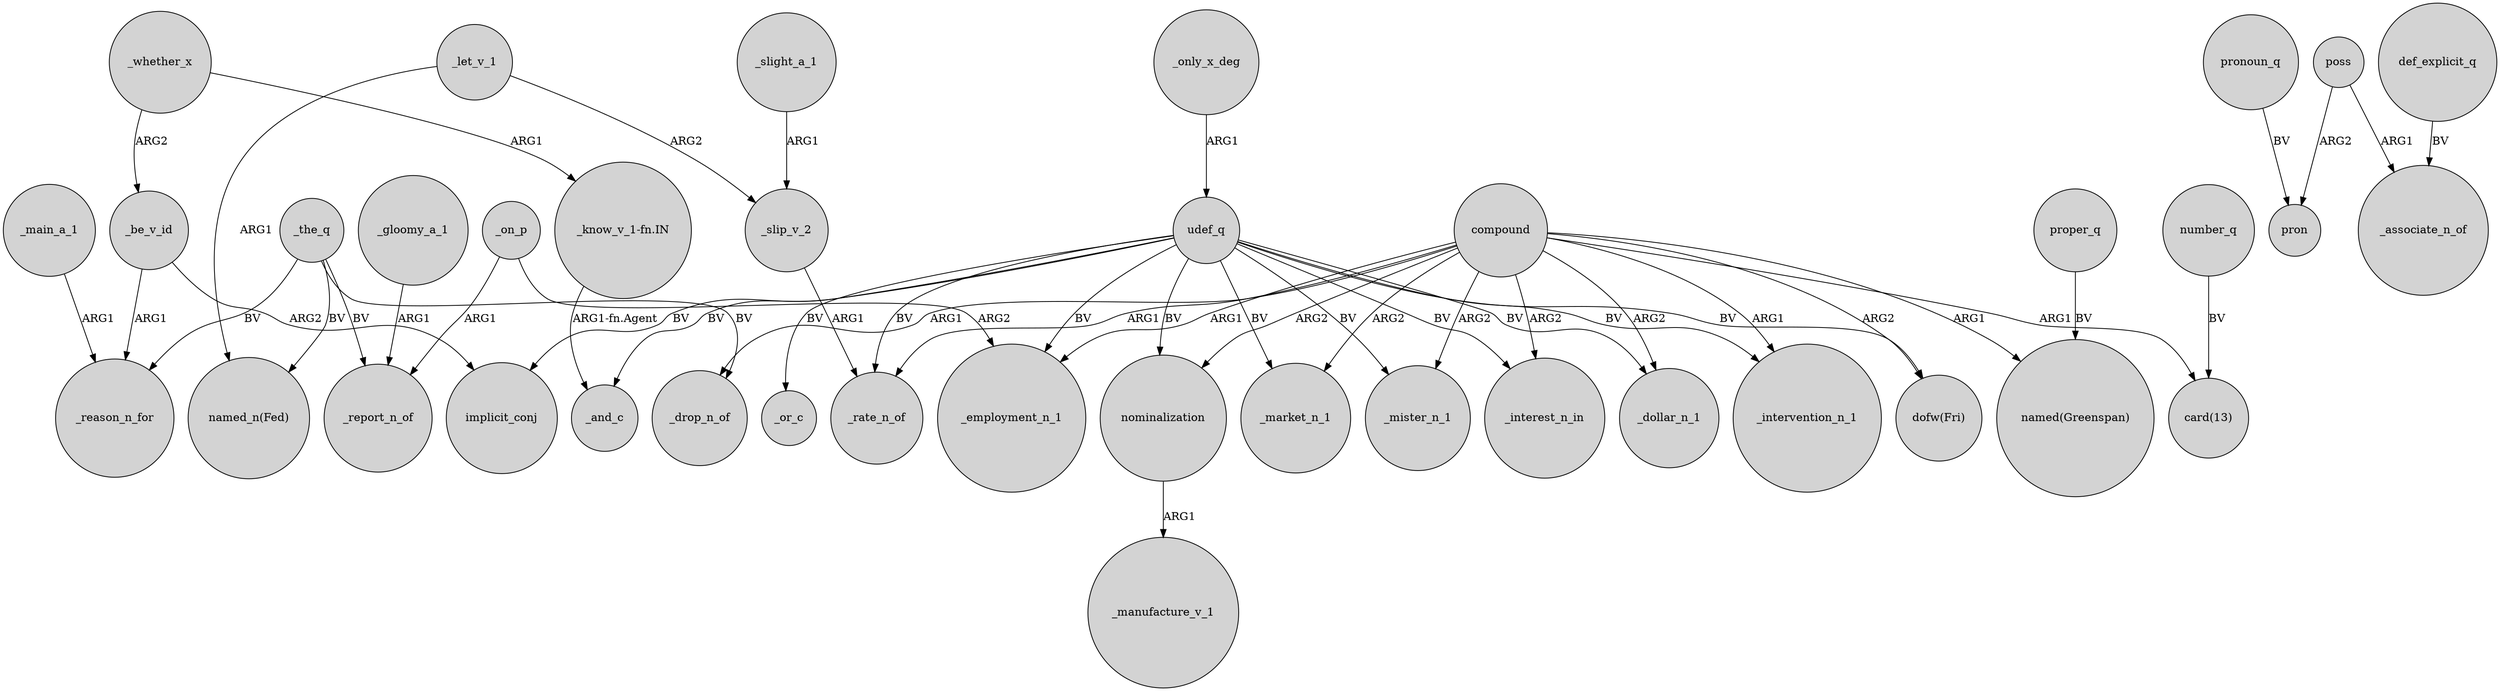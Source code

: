 digraph {
	node [shape=circle style=filled]
	_slip_v_2 -> _rate_n_of [label=ARG1]
	compound -> _market_n_1 [label=ARG2]
	_only_x_deg -> udef_q [label=ARG1]
	_be_v_id -> _reason_n_for [label=ARG1]
	_the_q -> "named_n(Fed)" [label=BV]
	_on_p -> _employment_n_1 [label=ARG2]
	udef_q -> _intervention_n_1 [label=BV]
	poss -> pron [label=ARG2]
	udef_q -> _employment_n_1 [label=BV]
	proper_q -> "named(Greenspan)" [label=BV]
	number_q -> "card(13)" [label=BV]
	compound -> _mister_n_1 [label=ARG2]
	_gloomy_a_1 -> _report_n_of [label=ARG1]
	compound -> _rate_n_of [label=ARG1]
	_let_v_1 -> "named_n(Fed)" [label=ARG1]
	udef_q -> _mister_n_1 [label=BV]
	nominalization -> _manufacture_v_1 [label=ARG1]
	compound -> _drop_n_of [label=ARG1]
	udef_q -> _rate_n_of [label=BV]
	_main_a_1 -> _reason_n_for [label=ARG1]
	_be_v_id -> implicit_conj [label=ARG2]
	udef_q -> _interest_n_in [label=BV]
	compound -> nominalization [label=ARG2]
	compound -> _employment_n_1 [label=ARG1]
	udef_q -> _market_n_1 [label=BV]
	udef_q -> _or_c [label=BV]
	udef_q -> implicit_conj [label=BV]
	compound -> _interest_n_in [label=ARG2]
	compound -> "card(13)" [label=ARG1]
	def_explicit_q -> _associate_n_of [label=BV]
	_whether_x -> _be_v_id [label=ARG2]
	pronoun_q -> pron [label=BV]
	udef_q -> "dofw(Fri)" [label=BV]
	"_know_v_1-fn.IN" -> _and_c [label="ARG1-fn.Agent"]
	compound -> "named(Greenspan)" [label=ARG1]
	compound -> _intervention_n_1 [label=ARG1]
	_the_q -> _report_n_of [label=BV]
	_let_v_1 -> _slip_v_2 [label=ARG2]
	_on_p -> _report_n_of [label=ARG1]
	_the_q -> _drop_n_of [label=BV]
	udef_q -> nominalization [label=BV]
	compound -> "dofw(Fri)" [label=ARG2]
	poss -> _associate_n_of [label=ARG1]
	_whether_x -> "_know_v_1-fn.IN" [label=ARG1]
	_slight_a_1 -> _slip_v_2 [label=ARG1]
	compound -> _dollar_n_1 [label=ARG2]
	_the_q -> _reason_n_for [label=BV]
	udef_q -> _and_c [label=BV]
	udef_q -> _dollar_n_1 [label=BV]
}
